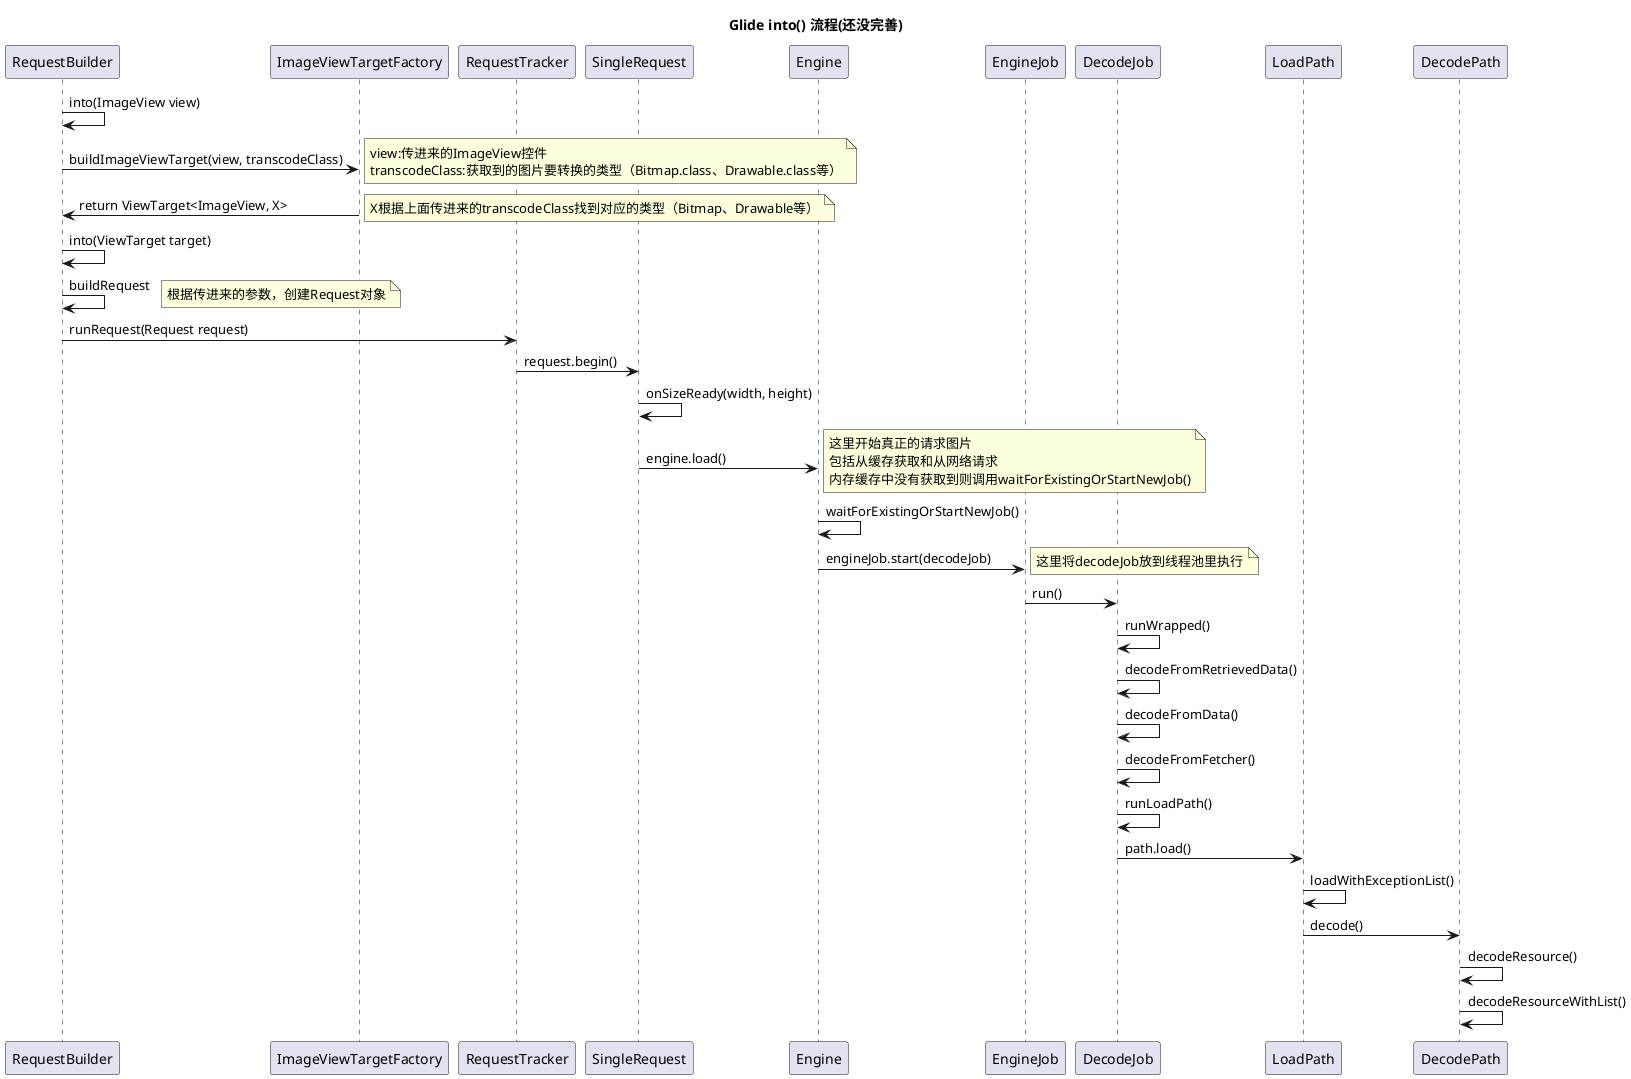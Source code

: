 @startuml
title Glide into() 流程(还没完善)

RequestBuilder -> RequestBuilder: into(ImageView view)

RequestBuilder -> ImageViewTargetFactory: buildImageViewTarget(view, transcodeClass)
note right
view:传进来的ImageView控件
transcodeClass:获取到的图片要转换的类型（Bitmap.class、Drawable.class等）
end note

RequestBuilder <- ImageViewTargetFactory: return ViewTarget<ImageView, X>
note right: X根据上面传进来的transcodeClass找到对应的类型（Bitmap、Drawable等）

RequestBuilder -> RequestBuilder: into(ViewTarget target)

RequestBuilder -> RequestBuilder: buildRequest
note right: 根据传进来的参数，创建Request对象

RequestBuilder -> RequestTracker: runRequest(Request request)
RequestTracker -> SingleRequest: request.begin()
SingleRequest -> SingleRequest: onSizeReady(width, height)
SingleRequest -> Engine: engine.load()
note right
这里开始真正的请求图片
包括从缓存获取和从网络请求
内存缓存中没有获取到则调用waitForExistingOrStartNewJob()
end note

Engine -> Engine: waitForExistingOrStartNewJob()
Engine -> EngineJob: engineJob.start(decodeJob)
note right: 这里将decodeJob放到线程池里执行

EngineJob -> DecodeJob: run()
DecodeJob -> DecodeJob: runWrapped()
DecodeJob -> DecodeJob: decodeFromRetrievedData()
DecodeJob -> DecodeJob: decodeFromData()
DecodeJob -> DecodeJob: decodeFromFetcher()
DecodeJob -> DecodeJob: runLoadPath()

DecodeJob -> LoadPath: path.load()
LoadPath -> LoadPath: loadWithExceptionList()

LoadPath -> DecodePath: decode()
DecodePath -> DecodePath: decodeResource()
DecodePath -> DecodePath: decodeResourceWithList()

' 还要调试，再看下流程。最终调到HttpUrlFetcher.loadData 请求数据
' Downsampler.decodeStream() 处理请求回来的图片
' ImageViewTarget.onResourceReady() 图片处理完成后，会回调到该方法，然后再这里调用setResource()真正将资源设给ImageView

@enduml